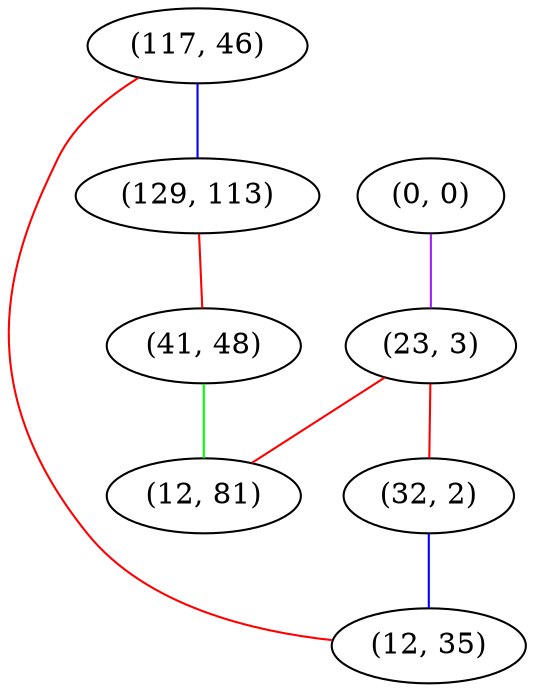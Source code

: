 graph "" {
"(117, 46)";
"(0, 0)";
"(129, 113)";
"(23, 3)";
"(41, 48)";
"(12, 81)";
"(32, 2)";
"(12, 35)";
"(117, 46)" -- "(129, 113)"  [color=blue, key=0, weight=3];
"(117, 46)" -- "(12, 35)"  [color=red, key=0, weight=1];
"(0, 0)" -- "(23, 3)"  [color=purple, key=0, weight=4];
"(129, 113)" -- "(41, 48)"  [color=red, key=0, weight=1];
"(23, 3)" -- "(12, 81)"  [color=red, key=0, weight=1];
"(23, 3)" -- "(32, 2)"  [color=red, key=0, weight=1];
"(41, 48)" -- "(12, 81)"  [color=green, key=0, weight=2];
"(32, 2)" -- "(12, 35)"  [color=blue, key=0, weight=3];
}
